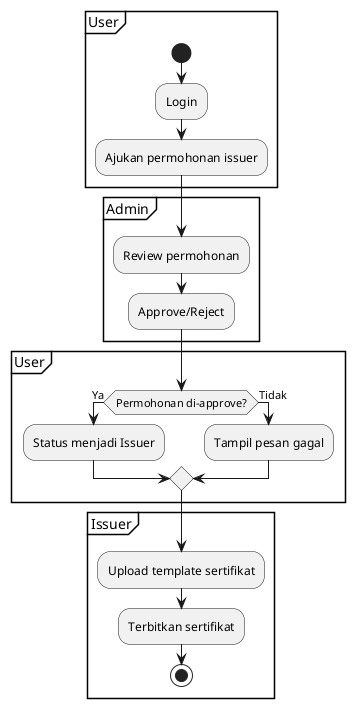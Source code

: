 @startuml
!pragma useVerticalSwimlanes false
partition User {
  start
  :Login;
  :Ajukan permohonan issuer;
}
partition Admin {
  :Review permohonan;
  :Approve/Reject;
}
partition User {
  if (Permohonan di-approve?) then (Ya)
    :Status menjadi Issuer;
  else (Tidak)
    :Tampil pesan gagal;
  endif
}
partition Issuer {
  :Upload template sertifikat;
  :Terbitkan sertifikat;
  stop
}
@enduml

@startuml
!pragma useVerticalSwimlanes false
partition User {
  start
  :Input CID/URL sertifikat;
}
partition System {
  :Download PDF dari IPFS;
  :Hitung hash file (keccak256);
  :Bandingkan hash file dengan hash di blockchain;
  if (Hash cocok) then (ya)
    :Sertifikat valid;
  else (tidak)
    :Sertifikat tidak valid;
  endif
  stop
}
@enduml 